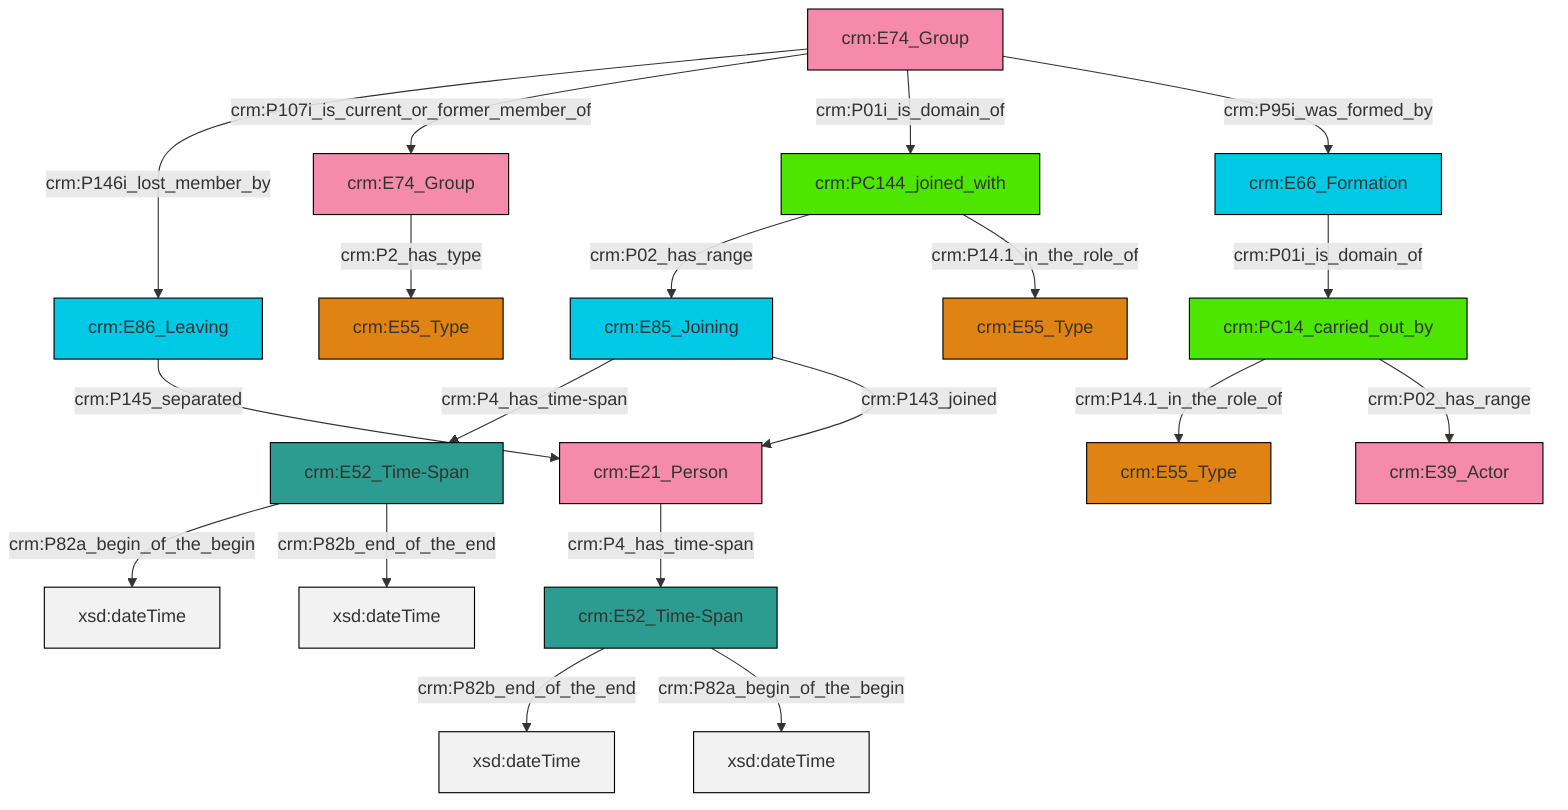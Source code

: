 graph TD
classDef Literal fill:#f2f2f2,stroke:#000000;
classDef CRM_Entity fill:#FFFFFF,stroke:#000000;
classDef Temporal_Entity fill:#00C9E6, stroke:#000000;
classDef Type fill:#E18312, stroke:#000000;
classDef Time-Span fill:#2C9C91, stroke:#000000;
classDef Appellation fill:#FFEB7F, stroke:#000000;
classDef Place fill:#008836, stroke:#000000;
classDef Persistent_Item fill:#B266B2, stroke:#000000;
classDef Conceptual_Object fill:#FFD700, stroke:#000000;
classDef Physical_Thing fill:#D2B48C, stroke:#000000;
classDef Actor fill:#f58aad, stroke:#000000;
classDef PC_Classes fill:#4ce600, stroke:#000000;
classDef Multi fill:#cccccc,stroke:#000000;

0["crm:E74_Group"]:::Actor -->|crm:P146i_lost_member_by| 1["crm:E86_Leaving"]:::Temporal_Entity
2["crm:E85_Joining"]:::Temporal_Entity -->|crm:P4_has_time-span| 3["crm:E52_Time-Span"]:::Time-Span
3["crm:E52_Time-Span"]:::Time-Span -->|crm:P82a_begin_of_the_begin| 4[xsd:dateTime]:::Literal
11["crm:PC14_carried_out_by"]:::PC_Classes -->|crm:P14.1_in_the_role_of| 5["crm:E55_Type"]:::Type
13["crm:E52_Time-Span"]:::Time-Span -->|crm:P82b_end_of_the_end| 14[xsd:dateTime]:::Literal
2["crm:E85_Joining"]:::Temporal_Entity -->|crm:P143_joined| 9["crm:E21_Person"]:::Actor
0["crm:E74_Group"]:::Actor -->|crm:P107i_is_current_or_former_member_of| 27["crm:E74_Group"]:::Actor
9["crm:E21_Person"]:::Actor -->|crm:P4_has_time-span| 13["crm:E52_Time-Span"]:::Time-Span
1["crm:E86_Leaving"]:::Temporal_Entity -->|crm:P145_separated| 9["crm:E21_Person"]:::Actor
19["crm:E66_Formation"]:::Temporal_Entity -->|crm:P01i_is_domain_of| 11["crm:PC14_carried_out_by"]:::PC_Classes
15["crm:PC144_joined_with"]:::PC_Classes -->|crm:P02_has_range| 2["crm:E85_Joining"]:::Temporal_Entity
3["crm:E52_Time-Span"]:::Time-Span -->|crm:P82b_end_of_the_end| 30[xsd:dateTime]:::Literal
13["crm:E52_Time-Span"]:::Time-Span -->|crm:P82a_begin_of_the_begin| 32[xsd:dateTime]:::Literal
11["crm:PC14_carried_out_by"]:::PC_Classes -->|crm:P02_has_range| 23["crm:E39_Actor"]:::Actor
0["crm:E74_Group"]:::Actor -->|crm:P01i_is_domain_of| 15["crm:PC144_joined_with"]:::PC_Classes
15["crm:PC144_joined_with"]:::PC_Classes -->|crm:P14.1_in_the_role_of| 17["crm:E55_Type"]:::Type
0["crm:E74_Group"]:::Actor -->|crm:P95i_was_formed_by| 19["crm:E66_Formation"]:::Temporal_Entity
27["crm:E74_Group"]:::Actor -->|crm:P2_has_type| 7["crm:E55_Type"]:::Type